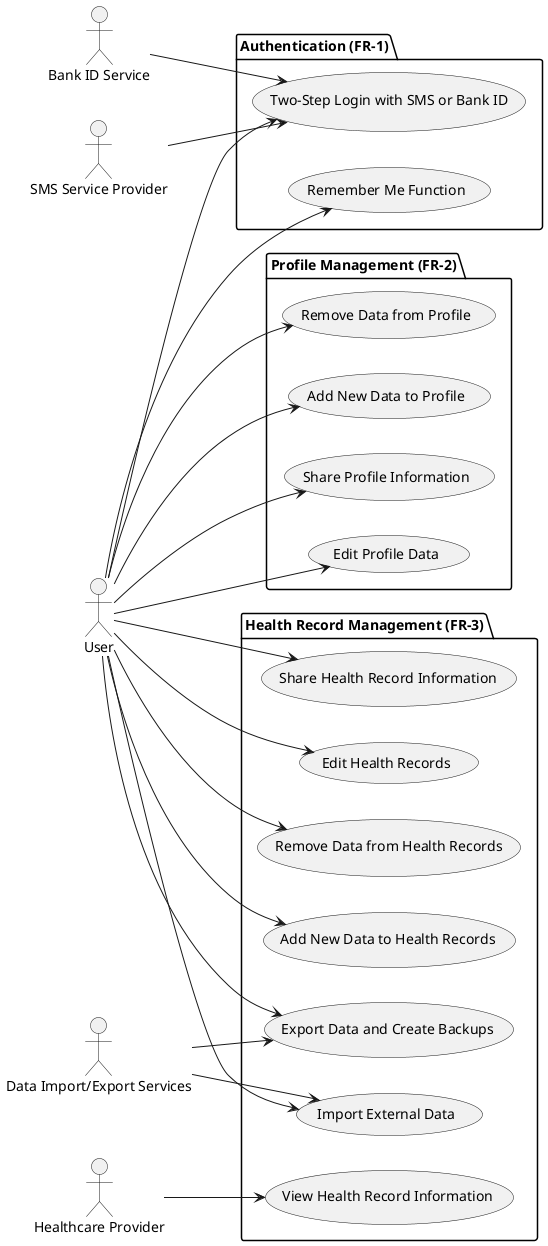 @startuml
left to right direction
actor "User" as user
actor "Healthcare Provider" as healthcareProvider
actor "Data Import/Export Services" as dataServices
actor "SMS Service Provider" as smsProvider
actor "Bank ID Service" as bankIDService

package "Authentication (FR-1)" {
    usecase "Two-Step Login with SMS or Bank ID" as UC1
    usecase "Remember Me Function" as UC2
}

package "Profile Management (FR-2)" {
    usecase "Edit Profile Data" as UC3
    usecase "Remove Data from Profile" as UC4
    usecase "Add New Data to Profile" as UC5
    usecase "Share Profile Information" as UC6
}

package "Health Record Management (FR-3)" {
    usecase "Edit Health Records" as UC7
    usecase "Remove Data from Health Records" as UC8
    usecase "Add New Data to Health Records" as UC9
    usecase "Share Health Record Information" as UC10
    usecase "Import External Data" as UC11
    usecase "Export Data and Create Backups" as UC12
    usecase "View Health Record Information" as UC13
}


user --> UC1
user --> UC2
user --> UC3
user --> UC4
user --> UC5
user --> UC6
user --> UC7
user --> UC8
user --> UC9
user --> UC10
user --> UC11
user --> UC12


healthcareProvider --> UC13



dataServices --> UC11
dataServices --> UC12

smsProvider --> UC1
bankIDService --> UC1
@enduml